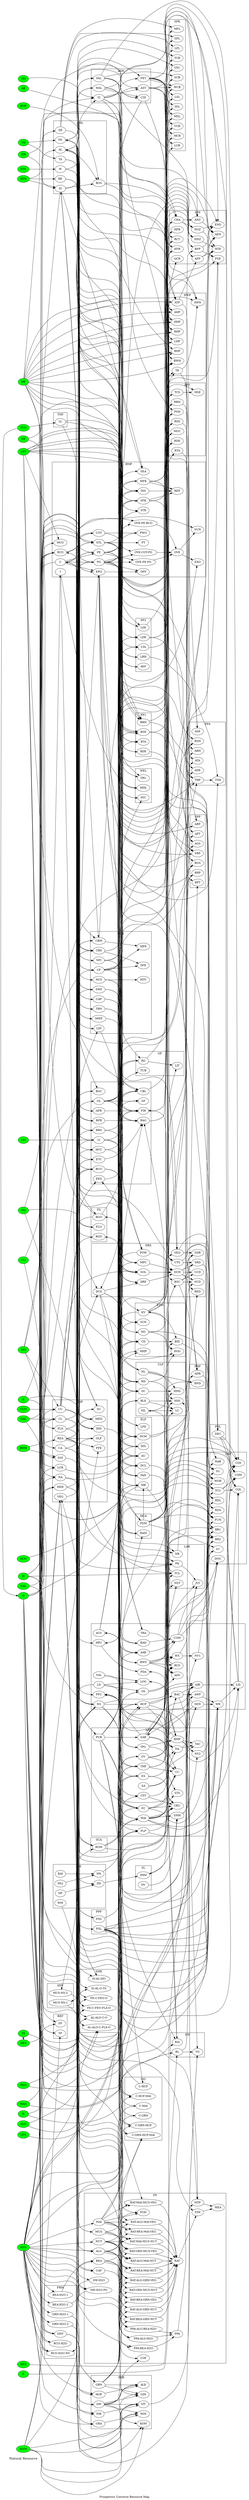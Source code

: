 digraph PrUn {
    rankdir=LR
    label = "Prosperous Universe Resource Map"
    nodesep=0.2
    ratio=autp
    { 
        node [shape=plaintext, fontsize=16];
        "Natural Resource";
    }

    node [style=filled];

    /*
    Suggested by Gladi

    pioneer - white
    settler - green
    tech - blue
    engineers - purple
    scientiests - orange
    */

    node [fillcolor = green]
    { rank=min; BTS H2O LES HEX }; //Liquid
    { rank=min; BER BRM BOR CLI GAL HAL LST MG MAG S TAI TCO TS ZIR }; //Mineral
    { rank=min; ALO CUO AUO FEO LIO SIO TIO }; // Ores
    { rank=min; AMM AR F HE HE3 H NE N O}; // Gas
    
    node [fillcolor = blue]
    node [fillcolor = purple]
    node [fillcolor = orange]
    node [fillcolor = white]

    subgraph cluster_AAF {
        label = AAF;

        FC->CC
        GV->CC
        PCB->CC
        SAR->CC
        THF->CC
        WAI->CC
        CST->CRU
        ES->CRU
        FC->CRU
        FLP->CRU
        PCB->CRU
        SAR->CRU
        WAI->CRU
        BMF->NV2
        SNM->NV2
        TPU->STS
        WAI->STS
        BMF->TAC
        DA->TAC
        SA->TAC
    }

    subgraph cluster_AML {
        label = AML

        BER -> {BE AL SI}
        AL -> BOS
        BOR -> BOS
        SI -> BOS
        TAI -> {TA FE}
        BTS -> W
        ZIR -> { ZR SI }
    } 

    subgraph cluster_APF {
        label = APF

        FC -> ACS
        SAR -> ACS
        THF -> ACS
        WAI -> ACS
        BWS -> ADS
        OS -> ADS
        TRA -> ADS
        BAC -> AIR
        FC -> AIR
        GV -> AIR
        H2O -> AIR
        HCP -> AIR
        NS -> AIR
        PCB -> AIR
        SAR -> AIR
        WAI -> AIR
        AAR -> COM
        BWS -> COM
        RAD -> COM
        BMF -> FFC
        DA -> FFC
        W -> FFC
        WAI -> FFC
        AIR -> LIS
        BMF -> LIS
        WAI -> LIS
        WR -> LIS
        BMF -> LOG
        LD -> LOG
        SAL -> LOG
        SNM -> NV1
        WS -> NV1
        DA -> PDA
        HPC -> PDA
        BWS -> RCS
        DA -> RCS
        OS -> RCS
        SAR -> RCS
        AWF -> WR
        FC -> WR
        FLP -> WR
        PCB -> WR
        SEN -> WR
        WAI -> WR
        BWS -> WS
        DA -> WS
    }

    subgraph cluster_ASM {
        label = ASM

        AL -> AST
        TI -> AST
        O -> CTF
        SI -> CTF
        WAL -> CTF
        AL -> FAL
        FE -> FAL
        FE -> FET
        TI -> FET
        AL -> WAL
        W -> WAL
    }

    subgraph cluster_BMP {
        label = BMP

        AL -> EXO
        OVE -> EXO
        CLI -> I
        LST -> MCG
        SIO -> MCG
        EPO -> OFF
        PG -> OFF
        COT -> "OVE-COT-PG" -> OVE
        PG -> "OVE-COT-PG"
        PE -> "OVE-PE-PG" -> OVE
        PG -> "OVE-PE-PG"
        PE -> "OVE-PE-RCO" -> OVE
        RCO -> "OVE-PE-RCO"
        C -> PE
        H -> PE
        STL -> PT
        COT -> PWO
        PG -> PWO
        INS -> REP
        MFK -> REP
        SFK -> REP
        PG -> SEA
        S -> SEA
        SI -> SEA
        AL -> STR
        PE -> STR
        C -> SUN
        OVE -> SUN
    }

    subgraph cluster_CHP {
        label = CHP

        LST -> CA
        LST -> FLX
        CU -> IND
        MG -> IND
        S -> IND
        O -> LCR
        SI -> LCR
        AL -> MED
        COT -> MED
        HER -> MED
        PE -> MED
        H2O -> { NA CL }
        HAL -> { NA CL }
        H2O -> NS
        LST -> NS
        N -> NS
        REA -> OLF
        VEG -> OLF
        AMM -> PFE
        REA -> PFE
        BRM -> REA
        CA -> SC
        MG -> SC
        TA -> SC
        BRM -> SOI
        CLI -> SOI
    }

    subgraph cluster_CLF {
        label = CLF

        GC -> HMS
        IND -> HMS
        NL -> HMS
        BLE -> HSS
        NL -> HSS
        PCB -> HSS
        SEN -> HSS
        BLE -> LC
        HD -> LC
        PCB -> LC
        SIL -> LC
    }

    subgraph cluster_CLR {
        label = CLR

        FE -> CAP
        SI -> CAP
        GAL -> LDI
        SI -> LDI
        CBM -> MFE
        CF -> MFE
        NCS -> MTC
        AL -> MWF
        SI -> MWF
        C -> NCS
        C -> NFI
        SI -> NFI
        CBS -> SFE
        CF -> SFE
        AL -> SWF
        SI -> SWF
        CAP -> TRA
        SWF -> TRA
        TRN -> TRA
        AL -> TRN
        SI -> TRN
    }

    subgraph cluster_DRS {
        label = DRS

        BSC -> CCD
        DCH -> CCD
        DRF -> DCH
        MPC -> DCH
        POW -> DCH
        SOL -> DCH
        DCS -> DRF
        NFI -> DRF
        DCH -> RED
        SAR -> RED
        BSC -> SDR
        DCH -> SDR
        SEQ -> SDR
        DCH -> SRD
        SAR -> SRD
        UTS -> SRD
        BSC -> SUD
        DCH -> SUD
        SAR -> SUD
    }

    subgraph cluster_ECA {
        label = ECA

        BE -> CBL
        HCC -> CBL
        LI -> CBL
        PG -> CBL
        BE -> CBM
        BGC -> CBM
        LI -> CBM
        PG -> CBM
        BCO -> CBS
        BE -> CBS
        LI -> CBS
        PG -> CBS
        ACS -> FIR
        AFR -> FIR
        CTF -> FIR
        EES -> FIR
        RCS -> FIR
        WAL -> FIR
        LI -> POW
        NCS -> POW
        ACS -> RAG
        AST -> RAG
        BFR -> RAG
        CF -> RAG
        ETC -> RAG
        RCS -> RAG
        BCO -> SOL
        BRO -> SOL
        CU -> SOL
        SI -> SOL
        GL -> SP
        SOL -> SP
    }

    subgraph cluster_EDM {
        label = EDM

        CD -> BID
        KV -> BID
        SAR -> BID
        DCS -> HOG
        HD -> HOG
        NG -> HOG
        PCB -> MHP
        TRA -> MHP
        DCS -> RAD
        POW -> RAD
        SFK -> RAD
        CU -> SCN
        PE -> SCN
    }

    subgraph cluster_EEP {
        label = EEP

        ES -> EES
        FLX -> EES
        REA -> EES
        LES -> ES
    }

    subgraph cluster_ELP {
        label = ELP

        AU -> AAR
        KV -> AAR
        PCB -> AAR
        SWF -> AAR
        BAC -> AWF
        MAG -> AWF
        PE -> AWF
        DCL -> BMF
        FAN -> BMF
        MB -> BMF
        TPU -> BMF
        DCM -> BWS
        HD -> BWS
        MB -> BWS
        BCO -> CD
        DIS -> CD
        CD -> HPC
        DCS -> HPC
        MB -> HPC
        CBL -> LFE
        CTF -> LFE
        PCB -> SAR
        SEN -> SAR
    }

    subgraph cluster_FER {
        label = FER

        AMM -> ALE
        DW -> ALE
        GRN -> ALE
        HOP -> ALE
        AMM -> GIN
        DW -> GIN
        ES -> GIN
        GRN -> GIN
        AMM -> KOM
        DW -> KOM
        HER -> KOM
        AMM -> VIT
        CA -> VIT
        DW -> VIT
        I -> VIT
        PIB -> VIT
        AMM -> WIN
        DW -> WIN
        GRA -> WIN
        REA -> WIN
    }

    subgraph cluster_FP {
        label = FP
        { rank=max; DW };
        ordering=out

        CAF -> COF
        DW -> COF
        H2O -> "DW-H2O" -> DW
        H2O -> "DW-H2O-PG" -> DW
        PG -> "DW-H2O-PG"
        HER -> FIM
        RAT -> FIM
        MAI -> FOD
        NUT -> FOD
        VEG -> FOD
        FIM -> MEA
        MTP -> MEA
        ALG -> "PPA-ALG-BEA-H2O" -> PPA
        BEA -> "PPA-ALG-BEA-H2O"
        H2O -> "PPA-ALG-BEA-H2O"
        ALG -> "PPA-ALG-H2O" -> PPA
        H2O -> "PPA-ALG-H2O"
        BEA -> "PPA-BEA-H2O" -> PPA
        H2O -> "PPA-BEA-H2O"
        ALG -> "RAT-ALG-GRN-NUT" -> RAT
        GRN -> "RAT-ALG-GRN-NUT"
        NUT -> "RAT-ALG-GRN-NUT"
        ALG -> "RAT-ALG-GRN-VEG" -> RAT
        GRN -> "RAT-ALG-GRN-VEG"
        VEG -> "RAT-ALG-GRN-VEG"
        ALG -> "RAT-ALG-MAI-NUT" -> RAT
        MAI -> "RAT-ALG-MAI-NUT"
        NUT -> "RAT-ALG-MAI-NUT"
        ALG -> "RAT-ALG-MAI-VEG" -> RAT
        MAI -> "RAT-ALG-MAI-VEG"
        VEG -> "RAT-ALG-MAI-VEG"
        BEA -> "RAT-BEA-GRN-NUT" -> RAT
        GRN -> "RAT-BEA-GRN-NUT"
        NUT -> "RAT-BEA-GRN-NUT"
        BEA -> "RAT-BEA-GRN-VEG" -> RAT
        GRN -> "RAT-BEA-GRN-VEG"
        VEG -> "RAT-BEA-GRN-VEG"
        BEA -> "RAT-BEA-MAI-NUT" -> RAT
        MAI -> "RAT-BEA-MAI-NUT"
        NUT -> "RAT-BEA-MAI-NUT"
        BEA -> "RAT-BEA-MAI-VEG" -> RAT
        MAI -> "RAT-BEA-MAI-VEG"
        VEG -> "RAT-BEA-MAI-VEG"
        GRN -> "RAT-GRN-MUS-NUT" -> RAT
        MUS -> "RAT-GRN-MUS-NUT"
        NUT -> "RAT-GRN-MUS-NUT"
        GRN -> "RAT-GRN-MUS-VEG" -> RAT
        MUS -> "RAT-GRN-MUS-VEG"
        VEG -> "RAT-GRN-MUS-VEG"
        MAI -> "RAT-MAI-MUS-NUT" -> RAT
        MUS -> "RAT-MAI-MUS-NUT"
        NUT -> "RAT-MAI-MUS-NUT"
        MAI -> "RAT-MAI-MUS-VEG" -> RAT
        MUS -> "RAT-MAI-MUS-VEG"
        VEG -> "RAT-MAI-MUS-VEG"
    }

    subgraph cluster_FRM {
        label = FRM

        H2O -> "BEA-H2O-1" -> BEA
        H2O -> "BEA-H2O-2" -> BEA
        H2O -> "GRN-H2O-1" -> GRN
        H2O -> "GRN-H2O-2" -> GRN
        H2O -> HCP
        DDT -> HER
        H2O -> HER
        H2O -> MAI
        H2O -> NUT
        H2O -> "RCO-H2O" -> RCO
        H2O -> "RCO-H2O-NS" -> RCO
        NS -> "RCO-H2O-NS" -> RCO
        H2O -> VEG
    }

    subgraph cluster_FS {
        label = FS

        AL -> AFR
        ZR -> AFR
        CU -> BCO
        PE -> BCO
        AL -> BFR
        STL -> BFR
        BGO -> BGC
        PE -> BGC
        AU -> BGO
        FE -> BGO
        AL -> BRO
        CU -> BRO
        AL -> FLO
        STL -> FLO
        PE -> HCC
        RGO -> HCC
        STL -> MFK
        AU -> RGO
        CU -> RGO
        HOG -> SEQ
        STL -> SEQ
        TI -> SEQ
        FE -> SFK
        FE -> UTS
        SFK -> UTS
    }

    subgraph cluster_GF {
        label = GF

        SIO -> GL
        NE -> LIT
        RG -> LIT
        GL -> NG
        NCS -> NG
        GL -> RG
        PG -> RG
        GL -> TUB
    }

    subgraph cluster_HWP {
        label = HWP

        AL -> AHP
        FET -> AHP
        HE -> AHP
        BOS -> ATP
        CTF -> ATP
        HE -> ATP
        CTF -> AWH
        HE -> AWH
        TI -> AWH
        TK -> AWH
        AL -> BHP
        HE -> BHP
        STL -> BHP
        CF -> BWH
        FAL -> BWH
        HE -> BWH
        KV -> BWH
        AL -> HHP
        AST -> HHP
        HE -> HHP
        AL -> LHP
        HE -> LHP
        AL -> RHP
        HE -> RHP
        TI -> RHP
    }

    subgraph cluster_HYF {
        label = HYF

        H2O -> ALG
        NS -> ALG
        H2O -> CAF
        NS -> CAF
        H2O -> HCP
        NS -> HCP
        NS -> "MUS-NS-1" -> MUS
        NS -> "MUS-NS-2" -> MUS
        H2O -> RCO
        NS -> RCO
        H2O -> VEG
        NS -> VEG
    }

    subgraph cluster_INC {
        label = INC

        GRN -> "C-GRN" -> C
        GRN -> "C-GRN-HCP" -> C
        HCP -> "C-GRN-HCP"
        GRN -> "C-GRN-HCP-MAI" -> C
        HCP -> "C-GRN-HCP-MAI"
        MAI -> "C-GRN-HCP-MAI"
        HCP -> "C-HCP" -> C
        HCP -> "C-HCP-MAI" -> C
        MAI -> "C-HCP-MAI"
        MAI -> "C-MAI" -> C
    }

    subgraph cluster_IVP {
        label = IVP

        HCP -> MTP
        NS -> MTP
        PPA -> MTP
        H2O -> RSI
        HCP -> RSI
        NS -> RSI
        BAC -> VG
        BL -> VG
        REA -> VG
        VIT -> VG
    }

    subgraph cluster_LAB {
        label = LAB

        HCP -> BAC
        O -> BAC
        S -> BAC
        F -> BL
        O -> BL
        CL -> BLE
        NA -> BLE
        O -> BLE
        DW -> CST
        NS -> CST
        C -> DDT
        CL -> DDT
        H -> DDT
        BL -> JUI
        CST -> JUI
        HEX -> JUI
        PK -> JUI
        EPO -> NR
        NCS -> NR
        ALG -> NST
        ES -> NST
        THF -> NST
        CL -> TCL
        H -> TCL
        O -> TCL
        AMM -> THF
        H2O -> THF
        NA -> THF
    }

    subgraph cluster_MCA {
        label = MCA

        GL -> DIS
        LCR -> DIS
        AL -> FAN
        DCS -> FAN
        SFK -> FAN
        DCS -> HD
        LDI -> HD
        RG -> HD
        MPC -> MB
        PSM -> MB
        RAM -> MB
        SFK -> MB
    }

    subgraph cluster_ORC {
        label = ORC

        DDT -> GRA
        H2O -> GRA
        DDT -> HOP
        H2O -> HOP
        DDT -> PIB
        H2O -> PIB
    }

    subgraph cluster_PHF {
        label = PHF

        BSC -> ADR
        DCM -> ADR
        MFK -> ADR
        REA -> ADR
        NL -> BND
        SIL -> BND
        DCM -> BSC
        MFK -> BSC
        SAR -> BSC
        CA -> PK
        LI -> PK
        REA -> PK
    }

    subgraph cluster_POL {
        label = POL

        EPO -> DEC
        PG -> DEC
        C -> EPO
        CL -> EPO
        H -> EPO
        O -> EPO
        C -> PG
        H -> PG
        MG -> PG
    }

    subgraph cluster_PP1 {
        label = PP1

        FE -> BBH
        LST -> BBH
        PE -> BDE
        FE -> BSE
        LST -> BSE
        FE -> BTA
        PE -> BTA
    }

    subgraph cluster_PP2 {
        label = PP2

        NE -> AEF
        PG -> AEF
        AL -> BBH
        LST -> BBH
        PG -> BDE
        AL -> BSE
        LST -> BSE
        AL -> BTA
        GL -> BTA
        AL -> LBH
        PE -> LBH
        AL -> LDE
        NL -> LDE
        AL -> LSE
        PG -> LSE
        AL -> LTA
        GL -> LTA
    }

    subgraph cluster_PP3 {
        label = PP3

        LSE -> HSE
        TCS -> HSE
        AR -> INS
        PE -> INS
        THF -> INS
        LDE -> MGC
        MAG -> MGC
        NFI -> PSH
        TI -> PSH
        BBH -> RBH
        EPO -> RBH
        STL -> RBH
        EPO -> RDE
        KV -> RDE
        LDE -> RDE
        BSE -> RSE
        EPO -> RSE
        STL -> RSE
        LTA -> RTA
        RG -> RTA
    }

    subgraph cluster_PP4 {
        label = PP4

        NR -> ABH
        RBH -> ABH
        KV -> ADE
        LDE -> ADE
        RSE -> ASE
        TI -> ASE
        NG -> ATA
        RTA -> ATA
        LST -> RSH
        STL -> RSH
        TA -> RSH
        LBH -> TSH
        PE -> TSH
        THP -> TSH
    }

    subgraph cluster_PPF {
        label = PPF

        MFK -> DCL
        PG -> DCL
        PSL -> DCL
        PG -> DCM
        PSM -> DCM
        SFK -> DCM
        PG -> DCS
        PSS -> DCS
        SFK -> DCS
        PG -> PSL
        PG -> PSM
        PG -> PSS
    }

    subgraph cluster_REF {
        label = REF

        H -> FF
        HE3 -> FF
        TS -> HE3
        AMM -> SF
        GAL -> SF
        H -> SF
    }

    subgraph cluster_SCA {
        label = SCA

        BCO -> MPC
        SWF -> MPC
        TRN -> MPC
        BCO -> PCB
        BGO -> PCB
        PE -> PCB
        SWF -> PCB
        BCO -> RAM
        CAP -> RAM
        PSS -> RAM
        BGC -> ROM
        PSS -> ROM
        SI -> ROM
        H -> SEN
        N -> SEN
        TRN -> SEN
        CAP -> TPU
        HCC -> TPU
        MWF -> TPU
        TRN -> TPU
    }

    subgraph cluster_SE {
        label = SE

        LD -> DA
        ROM -> DA
        SA -> DA
        SAL -> DA
        LD -> DD
        NF -> DD
        BAI -> NN
        MLI -> NN
        LD -> OS
        ROM -> OS
        WM -> OS
    }

    subgraph cluster_SKF {
        label = SFK

        AST -> LCB
        MFK -> LCB
        MFK -> LFL
        ZR -> LFL
        FET -> LSL
        MFK -> LSL
        AST -> MCB
        MFK -> MCB
        MFK -> MFL
        ZR -> MFL
        FET -> MSL
        MFK -> MSL
        FAL -> SCB
        MFK -> SCB
        MFK -> SFL
        ZR -> SFL
        FET -> SSL
        MFK -> SSL
        FE -> TCB
        MFK -> TCB
        FET -> VCB
        MFK -> VCB
        FE -> VSC
        MFK -> VSC
        AST -> WCB
        FET -> WCB
        MFK -> WCB
    }

    subgraph cluster_SL {
        label = SL

        DA -> IMM
        DD -> IMM
        DV -> SNM
        IMM -> SNM
        WAI -> SNM
        NN -> WAI
        ROM -> WAI
    }

    subgraph cluster_SME {
        label = SME

        ALO -> "AL-ALO-C-FLX-O" -> AL
        C -> "AL-ALO-C-FLX-O"
        FLX -> "AL-ALO-C-FLX-O"
        O -> "AL-ALO-C-FLX-O"
        ALO -> "AL-ALO-C-O" -> AL
        C -> "AL-ALO-C-O"
        O -> "AL-ALO-C-O"
        AUO -> AU
        C -> AU
        AL -> CF
        O -> CF
        SI -> CF
        CUO -> CU
        O -> CU
        SIO -> CU
        C -> "FE-C-FEO-FLX-O"
        FEO -> "FE-C-FEO-FLX-O" -> FE
        FLX -> "FE-C-FEO-FLX-O"
        O -> "FE-C-FEO-FLX-O"
        C -> "FE-C-FEO-O"
        FEO -> "FE-C-FEO-O" -> FE
        O -> "FE-C-FEO-O"
        HAL -> LI
        LIO -> LI
        AL -> "SI-AL-O-TS"
        O -> "SI-AL-O-TS"
        TS -> "SI-AL-O-TS" -> SI
        AL -> "SI-AL-SIO"
        SIO -> "SI-AL-SIO" -> SI
        FE -> STL
        O -> STL
        C -> TI
        O -> TI
        TIO -> TI
    }

    subgraph cluster_SPF {
        label = SPF

        ACS -> AEN
        AFP -> AEN
        ANZ -> AEN
        FET -> AEN
        MFK -> AEN
        ATP -> AFP
        PG -> AFP
        SFK -> AFP
        CHA -> ANZ
        FET -> ANZ
        MFK -> ANZ
        PG -> BFP
        SFK -> BFP
        THP -> BFP
        ACS -> ENG
        AST -> ENG
        BFP -> ENG
        MFK -> ENG
        NOZ -> ENG
        ACS -> FSE
        BFP -> FSE
        BRO -> FSE
        MFK -> FSE
        NOZ -> FSE
        CHA -> HNZ
        MFK -> HNZ
        WAL -> HNZ
        CBM -> HPR
        FIR -> HPR
        STL -> HPR
        ACS -> HTE
        AFP -> HTE
        HNZ -> HTE
        MFK -> HTE
        WAL -> HTE
        CBL -> HYR
        FIR -> HYR
        WAL -> HYR
        CHA -> NOZ
        FAL -> NOZ
        MFK -> NOZ
        BGO -> QCR
        CBS -> QCR
        RAG -> QCR
        AST -> RCT
        CBS -> RCT
        RAG -> RCT
    }

    subgraph cluster_SPP {
        label = SPP

        AST -> AGS
        PG -> AGS
        TK -> AGS
        ATP -> APT
        THF -> APT
        LST -> ARP
        TK -> ARP
        FAL -> BGS
        KV -> BGS
        PG -> BGS
        THF -> BPT
        THP -> BPT
        KV -> BRP
        LST -> BRP
        LST -> SRP
        TA -> SRP
        W -> SRP
    }

    subgraph cluster_TNP {
        label = TNP

        FLX -> ETC
        REA -> ETC
        TC -> ETC
        TCO -> {TC O}
        TC -> TCS
    }

    subgraph cluster_UPF {
        label = UPF

        COM -> BR1
        FET -> BR1
        NV1 -> BR1
        PSL -> BR1
        PSM -> BR1
        SAR -> BR1
        COM -> BR2
        FET -> BR2
        NV2 -> BR2
        PSL -> BR2
        PSM -> BR2
        SAR -> BR2
        DEC -> CQL
        FET -> CQL
        LIS -> CQL
        PSL -> CQL
        PSM -> CQL
        TCU -> CQL
        DEC -> CQM
        LIS -> CQM
        PSL -> CQM
        PSM -> CQM
        TCU -> CQM
        TI -> CQM
        DEC -> CQS
        FAL -> CQS
        LIS -> CQS
        PSL -> CQS
        PSM -> CQS
        TCU -> CQS
        COM -> DOU
        PSL -> DOU
        SAR -> DOU
        BID -> FUN
        BWS -> FUN
        PCB -> FUN
        PSL -> FUN
        BBH -> HAB
        BDE -> HAB
        BSE -> HAB
        SOI -> HAB
        DA -> LU
        PSL -> LU
        PSM -> LU
        WS -> LU
        PSL -> RDL
        PSM -> RDL
        SRD -> RDL
        PSL -> RDS
        PSM -> RDS
        SRD -> RDS
        BSC -> SU
        NG -> SU
        PSL -> SU
        PSM -> SU
        SEQ -> SU
        ADR -> TCU
        PSL -> TCU
        PSM -> TCU
        PSL -> WOR
        PSM -> WOR
        UTS -> WOR
    }

    subgraph cluster_WEL {
        label = WEL

        BOS -> CHA
        GV -> CHA
        HE -> CHA
        AL -> DRF
        HE -> DRF
        AL -> FC
        BSE -> FC
        HE -> FC
        AL -> FLP
        FE -> FLP
        HE -> FLP
        AL -> GC
        FE -> GC
        HE -> GC
        AL -> GV
        HE -> GV
        FE -> MHL
        HE -> MHL
        I -> MHL
        AL -> SSC
        HE -> SSC
        NFI -> SSC
        BE -> THP
        CF -> THP
        HE -> THP
        AL -> TRU
        HE -> TRU
    }

    subgraph cluster_WPL {
        label = WPL

        RCO -> COT
        PG -> KV
        TCL -> KV
        PG -> NL
        RSI -> SIL
        KV -> TK
        TC -> TK
    }
}